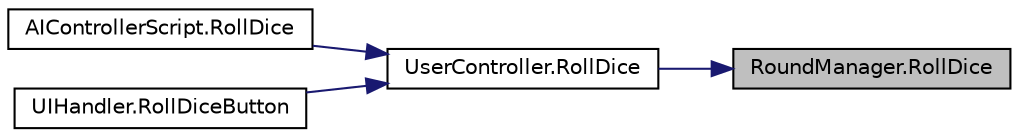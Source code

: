 digraph "RoundManager.RollDice"
{
 // LATEX_PDF_SIZE
  edge [fontname="Helvetica",fontsize="10",labelfontname="Helvetica",labelfontsize="10"];
  node [fontname="Helvetica",fontsize="10",shape=record];
  rankdir="RL";
  Node1 [label="RoundManager.RollDice",height=0.2,width=0.4,color="black", fillcolor="grey75", style="filled", fontcolor="black",tooltip="Rolls dice, will not roll if the player has rolled aready. Pass true to forcfully roll it"];
  Node1 -> Node2 [dir="back",color="midnightblue",fontsize="10",style="solid"];
  Node2 [label="UserController.RollDice",height=0.2,width=0.4,color="black", fillcolor="white", style="filled",URL="$class_user_controller.html#aee97f82bdda647a5e3761666a3d46552",tooltip=" "];
  Node2 -> Node3 [dir="back",color="midnightblue",fontsize="10",style="solid"];
  Node3 [label="AIControllerScript.RollDice",height=0.2,width=0.4,color="black", fillcolor="white", style="filled",URL="$class_a_i_controller_script.html#a1584ffc08f2ea88236ad6df47319636b",tooltip="have AI to roll"];
  Node2 -> Node4 [dir="back",color="midnightblue",fontsize="10",style="solid"];
  Node4 [label="UIHandler.RollDiceButton",height=0.2,width=0.4,color="black", fillcolor="white", style="filled",URL="$class_u_i_handler.html#ac40571820fefd3233236883c01522fa1",tooltip="rolls dice when the button is pressed"];
}
